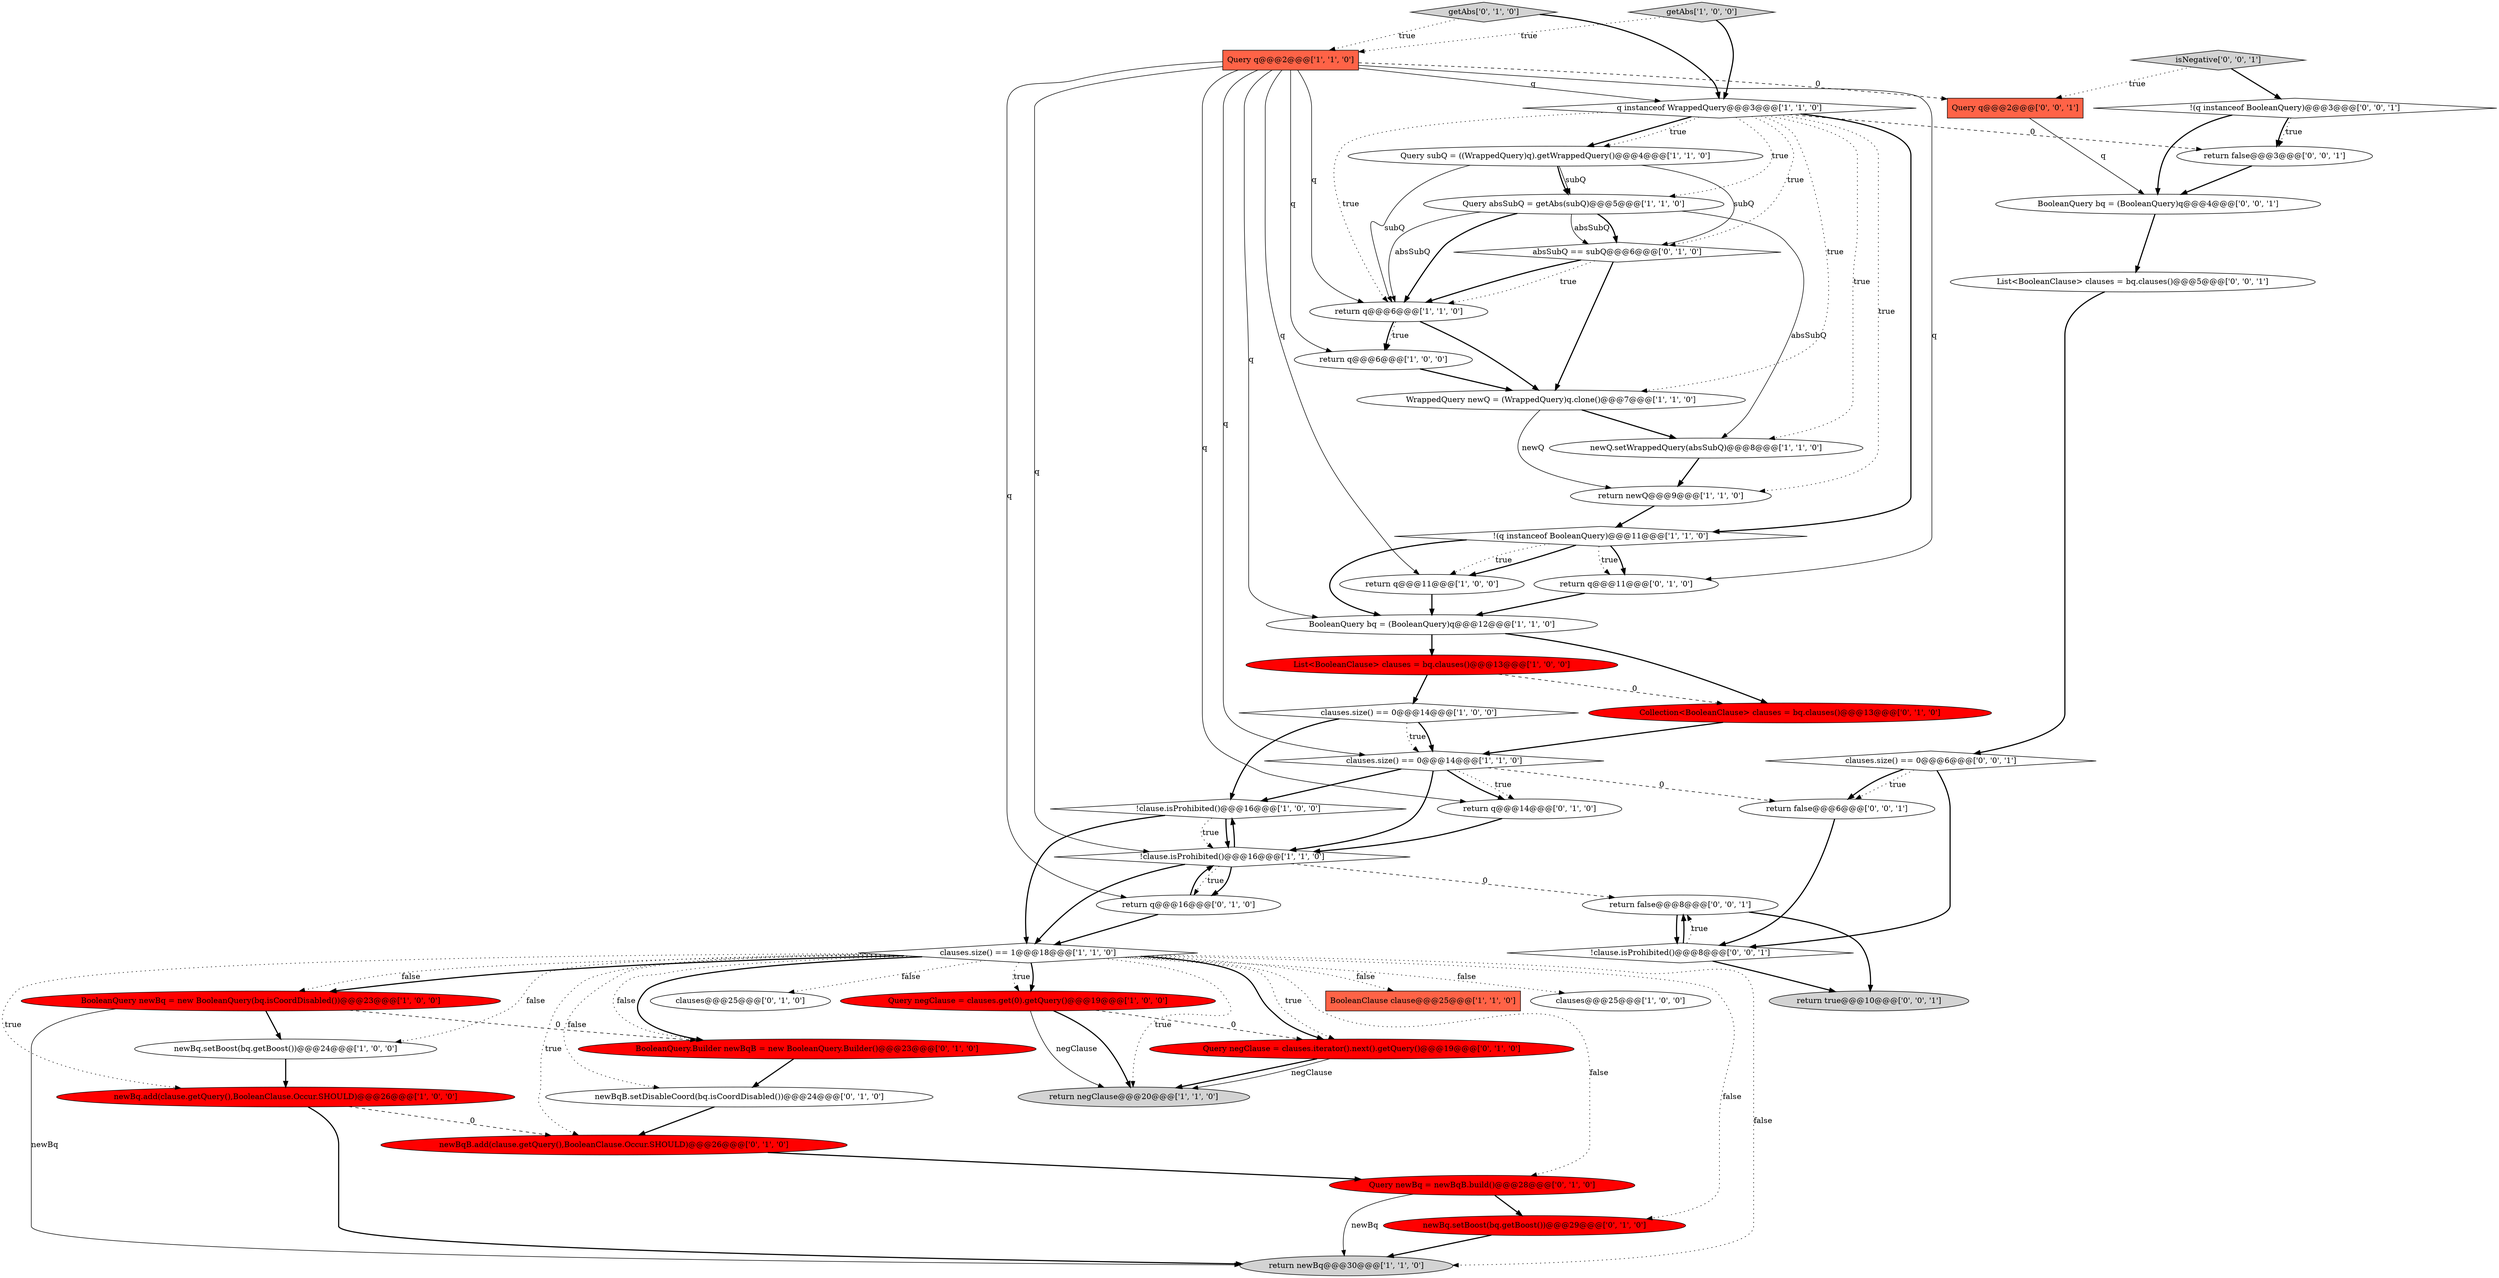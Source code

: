 digraph {
3 [style = filled, label = "BooleanQuery bq = (BooleanQuery)q@@@12@@@['1', '1', '0']", fillcolor = white, shape = ellipse image = "AAA0AAABBB1BBB"];
9 [style = filled, label = "return newBq@@@30@@@['1', '1', '0']", fillcolor = lightgray, shape = ellipse image = "AAA0AAABBB1BBB"];
46 [style = filled, label = "!(q instanceof BooleanQuery)@@@3@@@['0', '0', '1']", fillcolor = white, shape = diamond image = "AAA0AAABBB3BBB"];
39 [style = filled, label = "Collection<BooleanClause> clauses = bq.clauses()@@@13@@@['0', '1', '0']", fillcolor = red, shape = ellipse image = "AAA1AAABBB2BBB"];
5 [style = filled, label = "WrappedQuery newQ = (WrappedQuery)q.clone()@@@7@@@['1', '1', '0']", fillcolor = white, shape = ellipse image = "AAA0AAABBB1BBB"];
22 [style = filled, label = "clauses.size() == 1@@@18@@@['1', '1', '0']", fillcolor = white, shape = diamond image = "AAA0AAABBB1BBB"];
21 [style = filled, label = "clauses.size() == 0@@@14@@@['1', '1', '0']", fillcolor = white, shape = diamond image = "AAA0AAABBB1BBB"];
14 [style = filled, label = "q instanceof WrappedQuery@@@3@@@['1', '1', '0']", fillcolor = white, shape = diamond image = "AAA0AAABBB1BBB"];
6 [style = filled, label = "!clause.isProhibited()@@@16@@@['1', '0', '0']", fillcolor = white, shape = diamond image = "AAA0AAABBB1BBB"];
25 [style = filled, label = "Query subQ = ((WrappedQuery)q).getWrappedQuery()@@@4@@@['1', '1', '0']", fillcolor = white, shape = ellipse image = "AAA0AAABBB1BBB"];
7 [style = filled, label = "return q@@@11@@@['1', '0', '0']", fillcolor = white, shape = ellipse image = "AAA0AAABBB1BBB"];
28 [style = filled, label = "return q@@@11@@@['0', '1', '0']", fillcolor = white, shape = ellipse image = "AAA0AAABBB2BBB"];
20 [style = filled, label = "BooleanClause clause@@@25@@@['1', '1', '0']", fillcolor = tomato, shape = box image = "AAA0AAABBB1BBB"];
8 [style = filled, label = "clauses@@@25@@@['1', '0', '0']", fillcolor = white, shape = ellipse image = "AAA0AAABBB1BBB"];
30 [style = filled, label = "getAbs['0', '1', '0']", fillcolor = lightgray, shape = diamond image = "AAA0AAABBB2BBB"];
36 [style = filled, label = "newBq.setBoost(bq.getBoost())@@@29@@@['0', '1', '0']", fillcolor = red, shape = ellipse image = "AAA1AAABBB2BBB"];
35 [style = filled, label = "return q@@@14@@@['0', '1', '0']", fillcolor = white, shape = ellipse image = "AAA0AAABBB2BBB"];
48 [style = filled, label = "return false@@@8@@@['0', '0', '1']", fillcolor = white, shape = ellipse image = "AAA0AAABBB3BBB"];
38 [style = filled, label = "Query negClause = clauses.iterator().next().getQuery()@@@19@@@['0', '1', '0']", fillcolor = red, shape = ellipse image = "AAA1AAABBB2BBB"];
32 [style = filled, label = "newBqB.add(clause.getQuery(),BooleanClause.Occur.SHOULD)@@@26@@@['0', '1', '0']", fillcolor = red, shape = ellipse image = "AAA1AAABBB2BBB"];
42 [style = filled, label = "BooleanQuery bq = (BooleanQuery)q@@@4@@@['0', '0', '1']", fillcolor = white, shape = ellipse image = "AAA0AAABBB3BBB"];
15 [style = filled, label = "Query q@@@2@@@['1', '1', '0']", fillcolor = tomato, shape = box image = "AAA0AAABBB1BBB"];
13 [style = filled, label = "!(q instanceof BooleanQuery)@@@11@@@['1', '1', '0']", fillcolor = white, shape = diamond image = "AAA0AAABBB1BBB"];
34 [style = filled, label = "Query newBq = newBqB.build()@@@28@@@['0', '1', '0']", fillcolor = red, shape = ellipse image = "AAA1AAABBB2BBB"];
40 [style = filled, label = "clauses.size() == 0@@@6@@@['0', '0', '1']", fillcolor = white, shape = diamond image = "AAA0AAABBB3BBB"];
24 [style = filled, label = "!clause.isProhibited()@@@16@@@['1', '1', '0']", fillcolor = white, shape = diamond image = "AAA0AAABBB1BBB"];
1 [style = filled, label = "clauses.size() == 0@@@14@@@['1', '0', '0']", fillcolor = white, shape = diamond image = "AAA0AAABBB1BBB"];
0 [style = filled, label = "return q@@@6@@@['1', '0', '0']", fillcolor = white, shape = ellipse image = "AAA0AAABBB1BBB"];
50 [style = filled, label = "List<BooleanClause> clauses = bq.clauses()@@@5@@@['0', '0', '1']", fillcolor = white, shape = ellipse image = "AAA0AAABBB3BBB"];
16 [style = filled, label = "List<BooleanClause> clauses = bq.clauses()@@@13@@@['1', '0', '0']", fillcolor = red, shape = ellipse image = "AAA1AAABBB1BBB"];
41 [style = filled, label = "!clause.isProhibited()@@@8@@@['0', '0', '1']", fillcolor = white, shape = diamond image = "AAA0AAABBB3BBB"];
43 [style = filled, label = "return false@@@6@@@['0', '0', '1']", fillcolor = white, shape = ellipse image = "AAA0AAABBB3BBB"];
4 [style = filled, label = "BooleanQuery newBq = new BooleanQuery(bq.isCoordDisabled())@@@23@@@['1', '0', '0']", fillcolor = red, shape = ellipse image = "AAA1AAABBB1BBB"];
37 [style = filled, label = "BooleanQuery.Builder newBqB = new BooleanQuery.Builder()@@@23@@@['0', '1', '0']", fillcolor = red, shape = ellipse image = "AAA1AAABBB2BBB"];
29 [style = filled, label = "newBqB.setDisableCoord(bq.isCoordDisabled())@@@24@@@['0', '1', '0']", fillcolor = white, shape = ellipse image = "AAA0AAABBB2BBB"];
18 [style = filled, label = "Query absSubQ = getAbs(subQ)@@@5@@@['1', '1', '0']", fillcolor = white, shape = ellipse image = "AAA0AAABBB1BBB"];
19 [style = filled, label = "newQ.setWrappedQuery(absSubQ)@@@8@@@['1', '1', '0']", fillcolor = white, shape = ellipse image = "AAA0AAABBB1BBB"];
44 [style = filled, label = "isNegative['0', '0', '1']", fillcolor = lightgray, shape = diamond image = "AAA0AAABBB3BBB"];
31 [style = filled, label = "clauses@@@25@@@['0', '1', '0']", fillcolor = white, shape = ellipse image = "AAA0AAABBB2BBB"];
10 [style = filled, label = "Query negClause = clauses.get(0).getQuery()@@@19@@@['1', '0', '0']", fillcolor = red, shape = ellipse image = "AAA1AAABBB1BBB"];
11 [style = filled, label = "newBq.setBoost(bq.getBoost())@@@24@@@['1', '0', '0']", fillcolor = white, shape = ellipse image = "AAA0AAABBB1BBB"];
23 [style = filled, label = "newBq.add(clause.getQuery(),BooleanClause.Occur.SHOULD)@@@26@@@['1', '0', '0']", fillcolor = red, shape = ellipse image = "AAA1AAABBB1BBB"];
33 [style = filled, label = "return q@@@16@@@['0', '1', '0']", fillcolor = white, shape = ellipse image = "AAA0AAABBB2BBB"];
12 [style = filled, label = "return negClause@@@20@@@['1', '1', '0']", fillcolor = lightgray, shape = ellipse image = "AAA0AAABBB1BBB"];
49 [style = filled, label = "return true@@@10@@@['0', '0', '1']", fillcolor = lightgray, shape = ellipse image = "AAA0AAABBB3BBB"];
2 [style = filled, label = "return newQ@@@9@@@['1', '1', '0']", fillcolor = white, shape = ellipse image = "AAA0AAABBB1BBB"];
27 [style = filled, label = "absSubQ == subQ@@@6@@@['0', '1', '0']", fillcolor = white, shape = diamond image = "AAA0AAABBB2BBB"];
17 [style = filled, label = "getAbs['1', '0', '0']", fillcolor = lightgray, shape = diamond image = "AAA0AAABBB1BBB"];
45 [style = filled, label = "Query q@@@2@@@['0', '0', '1']", fillcolor = tomato, shape = box image = "AAA0AAABBB3BBB"];
26 [style = filled, label = "return q@@@6@@@['1', '1', '0']", fillcolor = white, shape = ellipse image = "AAA0AAABBB1BBB"];
47 [style = filled, label = "return false@@@3@@@['0', '0', '1']", fillcolor = white, shape = ellipse image = "AAA0AAABBB3BBB"];
15->0 [style = solid, label="q"];
14->25 [style = bold, label=""];
14->19 [style = dotted, label="true"];
13->28 [style = dotted, label="true"];
6->22 [style = bold, label=""];
22->37 [style = bold, label=""];
14->26 [style = dotted, label="true"];
10->38 [style = dashed, label="0"];
38->12 [style = bold, label=""];
1->21 [style = dotted, label="true"];
24->33 [style = dotted, label="true"];
21->24 [style = bold, label=""];
32->34 [style = bold, label=""];
3->16 [style = bold, label=""];
40->43 [style = dotted, label="true"];
34->9 [style = solid, label="newBq"];
22->4 [style = bold, label=""];
23->32 [style = dashed, label="0"];
15->45 [style = dashed, label="0"];
44->46 [style = bold, label=""];
41->48 [style = bold, label=""];
17->15 [style = dotted, label="true"];
22->38 [style = dotted, label="true"];
17->14 [style = bold, label=""];
10->12 [style = bold, label=""];
1->21 [style = bold, label=""];
18->27 [style = solid, label="absSubQ"];
22->20 [style = dotted, label="false"];
15->28 [style = solid, label="q"];
30->14 [style = bold, label=""];
3->39 [style = bold, label=""];
22->9 [style = dotted, label="false"];
28->3 [style = bold, label=""];
27->5 [style = bold, label=""];
21->35 [style = bold, label=""];
25->26 [style = solid, label="subQ"];
14->18 [style = dotted, label="true"];
16->39 [style = dashed, label="0"];
14->2 [style = dotted, label="true"];
46->42 [style = bold, label=""];
15->21 [style = solid, label="q"];
48->49 [style = bold, label=""];
45->42 [style = solid, label="q"];
48->41 [style = bold, label=""];
36->9 [style = bold, label=""];
22->23 [style = dotted, label="true"];
22->29 [style = dotted, label="false"];
22->4 [style = dotted, label="false"];
15->7 [style = solid, label="q"];
22->36 [style = dotted, label="false"];
14->47 [style = dashed, label="0"];
24->48 [style = dashed, label="0"];
37->29 [style = bold, label=""];
41->49 [style = bold, label=""];
13->7 [style = dotted, label="true"];
19->2 [style = bold, label=""];
10->12 [style = solid, label="negClause"];
14->27 [style = dotted, label="true"];
15->26 [style = solid, label="q"];
22->38 [style = bold, label=""];
38->12 [style = solid, label="negClause"];
18->26 [style = solid, label="absSubQ"];
41->48 [style = dotted, label="true"];
26->0 [style = bold, label=""];
29->32 [style = bold, label=""];
34->36 [style = bold, label=""];
14->25 [style = dotted, label="true"];
4->9 [style = solid, label="newBq"];
13->28 [style = bold, label=""];
22->32 [style = dotted, label="true"];
21->35 [style = dotted, label="true"];
22->8 [style = dotted, label="false"];
15->24 [style = solid, label="q"];
22->11 [style = dotted, label="false"];
44->45 [style = dotted, label="true"];
27->26 [style = bold, label=""];
6->24 [style = dotted, label="true"];
47->42 [style = bold, label=""];
46->47 [style = dotted, label="true"];
18->26 [style = bold, label=""];
25->18 [style = bold, label=""];
6->24 [style = bold, label=""];
35->24 [style = bold, label=""];
5->19 [style = bold, label=""];
24->33 [style = bold, label=""];
39->21 [style = bold, label=""];
22->37 [style = dotted, label="false"];
1->6 [style = bold, label=""];
14->5 [style = dotted, label="true"];
15->3 [style = solid, label="q"];
16->1 [style = bold, label=""];
33->24 [style = bold, label=""];
22->10 [style = bold, label=""];
43->41 [style = bold, label=""];
25->18 [style = solid, label="subQ"];
14->13 [style = bold, label=""];
40->43 [style = bold, label=""];
4->37 [style = dashed, label="0"];
15->35 [style = solid, label="q"];
22->34 [style = dotted, label="false"];
33->22 [style = bold, label=""];
0->5 [style = bold, label=""];
22->31 [style = dotted, label="false"];
21->43 [style = dashed, label="0"];
22->10 [style = dotted, label="true"];
42->50 [style = bold, label=""];
21->6 [style = bold, label=""];
25->27 [style = solid, label="subQ"];
26->5 [style = bold, label=""];
15->33 [style = solid, label="q"];
27->26 [style = dotted, label="true"];
5->2 [style = solid, label="newQ"];
18->19 [style = solid, label="absSubQ"];
46->47 [style = bold, label=""];
24->22 [style = bold, label=""];
7->3 [style = bold, label=""];
22->12 [style = dotted, label="true"];
2->13 [style = bold, label=""];
13->3 [style = bold, label=""];
18->27 [style = bold, label=""];
13->7 [style = bold, label=""];
50->40 [style = bold, label=""];
40->41 [style = bold, label=""];
15->14 [style = solid, label="q"];
4->11 [style = bold, label=""];
30->15 [style = dotted, label="true"];
24->6 [style = bold, label=""];
23->9 [style = bold, label=""];
11->23 [style = bold, label=""];
26->0 [style = dotted, label="true"];
}
